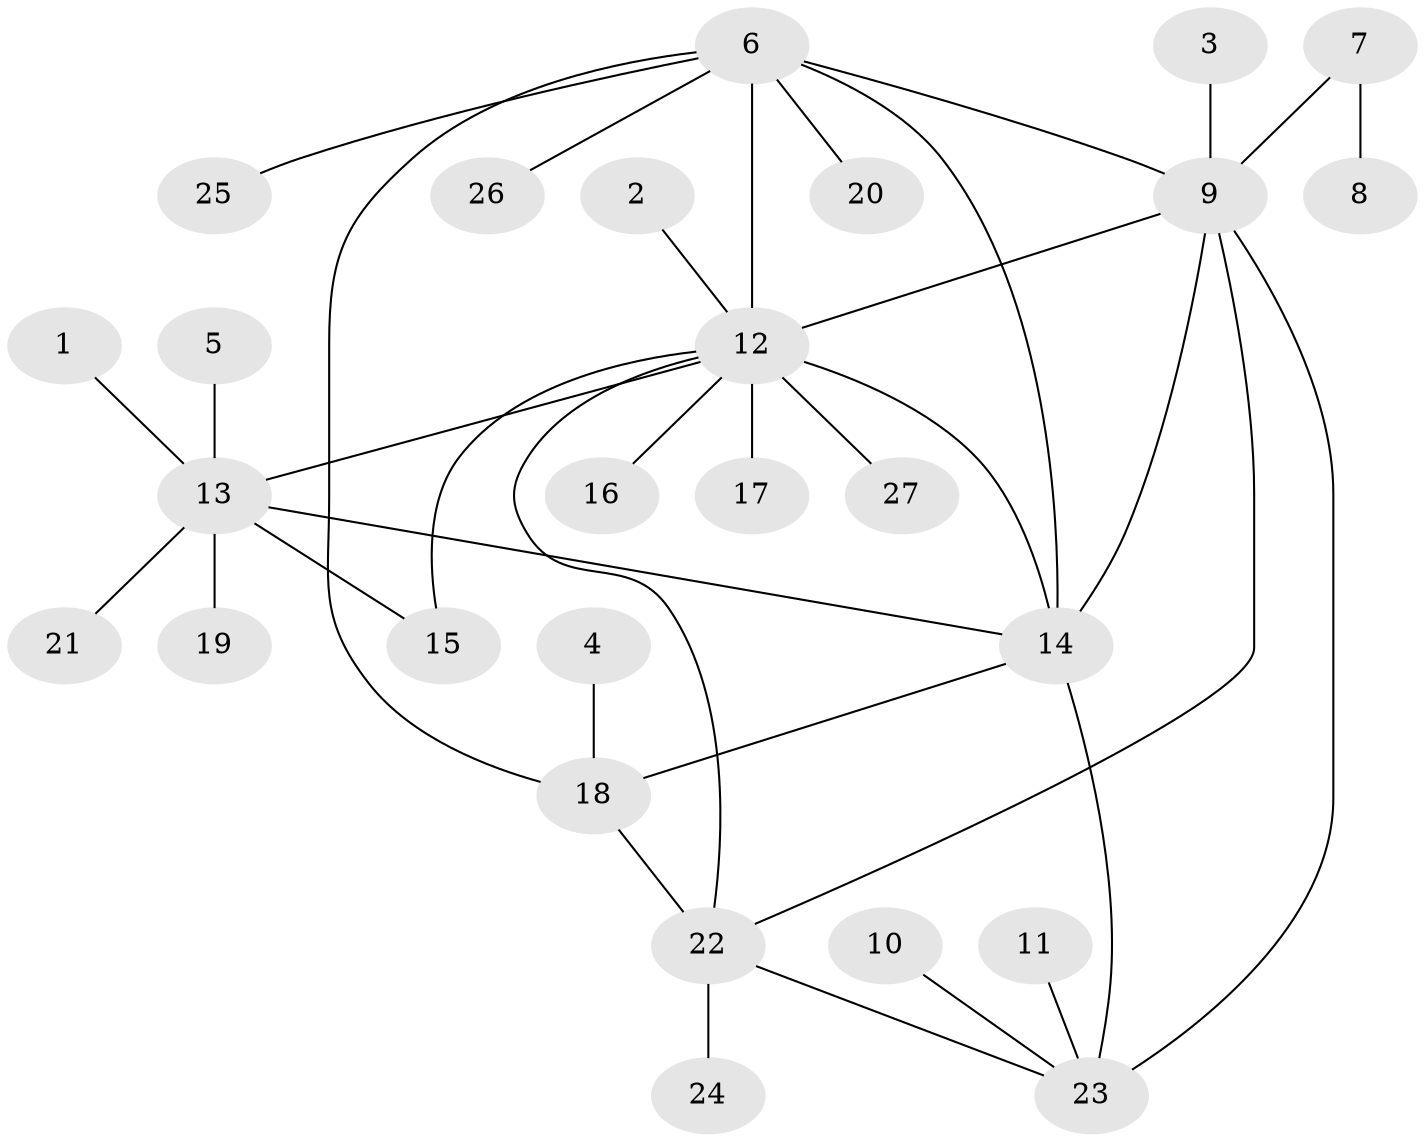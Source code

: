 // original degree distribution, {4: 0.07547169811320754, 6: 0.018867924528301886, 7: 0.05660377358490566, 10: 0.018867924528301886, 2: 0.16981132075471697, 5: 0.03773584905660377, 9: 0.018867924528301886, 1: 0.5094339622641509, 3: 0.09433962264150944}
// Generated by graph-tools (version 1.1) at 2025/26/03/09/25 03:26:40]
// undirected, 27 vertices, 36 edges
graph export_dot {
graph [start="1"]
  node [color=gray90,style=filled];
  1;
  2;
  3;
  4;
  5;
  6;
  7;
  8;
  9;
  10;
  11;
  12;
  13;
  14;
  15;
  16;
  17;
  18;
  19;
  20;
  21;
  22;
  23;
  24;
  25;
  26;
  27;
  1 -- 13 [weight=1.0];
  2 -- 12 [weight=1.0];
  3 -- 9 [weight=1.0];
  4 -- 18 [weight=1.0];
  5 -- 13 [weight=1.0];
  6 -- 9 [weight=1.0];
  6 -- 12 [weight=2.0];
  6 -- 14 [weight=1.0];
  6 -- 18 [weight=1.0];
  6 -- 20 [weight=1.0];
  6 -- 25 [weight=1.0];
  6 -- 26 [weight=1.0];
  7 -- 8 [weight=1.0];
  7 -- 9 [weight=1.0];
  9 -- 12 [weight=2.0];
  9 -- 14 [weight=1.0];
  9 -- 22 [weight=1.0];
  9 -- 23 [weight=2.0];
  10 -- 23 [weight=1.0];
  11 -- 23 [weight=1.0];
  12 -- 13 [weight=1.0];
  12 -- 14 [weight=1.0];
  12 -- 15 [weight=1.0];
  12 -- 16 [weight=1.0];
  12 -- 17 [weight=1.0];
  12 -- 22 [weight=1.0];
  12 -- 27 [weight=1.0];
  13 -- 14 [weight=1.0];
  13 -- 15 [weight=1.0];
  13 -- 19 [weight=1.0];
  13 -- 21 [weight=1.0];
  14 -- 18 [weight=1.0];
  14 -- 23 [weight=1.0];
  18 -- 22 [weight=2.0];
  22 -- 23 [weight=1.0];
  22 -- 24 [weight=1.0];
}
